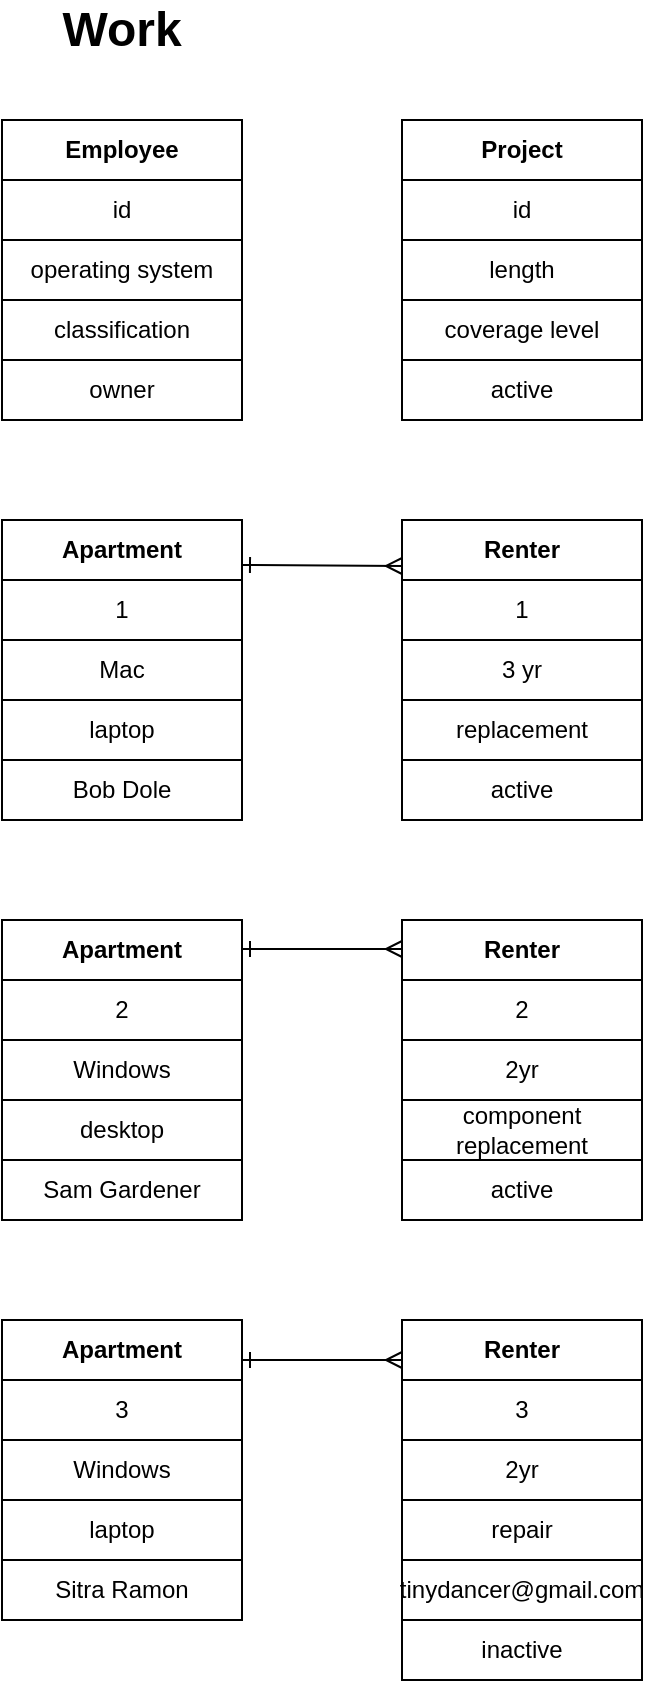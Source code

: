<mxfile>
    <diagram id="i4qwd7BM1C6YDnZz90gk" name="Page-1">
        <mxGraphModel dx="545" dy="673" grid="1" gridSize="10" guides="1" tooltips="1" connect="1" arrows="1" fold="1" page="1" pageScale="1" pageWidth="850" pageHeight="1100" math="0" shadow="0">
            <root>
                <mxCell id="0"/>
                <mxCell id="1" parent="0"/>
                <mxCell id="10" value="&lt;b&gt;Employee&lt;/b&gt;" style="rounded=0;whiteSpace=wrap;html=1;" parent="1" vertex="1">
                    <mxGeometry x="40" y="80" width="120" height="30" as="geometry"/>
                </mxCell>
                <mxCell id="11" value="id" style="rounded=0;whiteSpace=wrap;html=1;" parent="1" vertex="1">
                    <mxGeometry x="40" y="110" width="120" height="30" as="geometry"/>
                </mxCell>
                <mxCell id="12" value="operating system" style="rounded=0;whiteSpace=wrap;html=1;" parent="1" vertex="1">
                    <mxGeometry x="40" y="140" width="120" height="30" as="geometry"/>
                </mxCell>
                <mxCell id="13" value="classification" style="rounded=0;whiteSpace=wrap;html=1;" parent="1" vertex="1">
                    <mxGeometry x="40" y="170" width="120" height="30" as="geometry"/>
                </mxCell>
                <mxCell id="14" value="owner" style="rounded=0;whiteSpace=wrap;html=1;" parent="1" vertex="1">
                    <mxGeometry x="40" y="200" width="120" height="30" as="geometry"/>
                </mxCell>
                <mxCell id="15" value="Project" style="rounded=0;whiteSpace=wrap;html=1;fontStyle=1" parent="1" vertex="1">
                    <mxGeometry x="240" y="80" width="120" height="30" as="geometry"/>
                </mxCell>
                <mxCell id="16" value="id" style="rounded=0;whiteSpace=wrap;html=1;" parent="1" vertex="1">
                    <mxGeometry x="240" y="110" width="120" height="30" as="geometry"/>
                </mxCell>
                <mxCell id="17" value="length" style="rounded=0;whiteSpace=wrap;html=1;" parent="1" vertex="1">
                    <mxGeometry x="240" y="140" width="120" height="30" as="geometry"/>
                </mxCell>
                <mxCell id="18" value="coverage level" style="rounded=0;whiteSpace=wrap;html=1;" parent="1" vertex="1">
                    <mxGeometry x="240" y="170" width="120" height="30" as="geometry"/>
                </mxCell>
                <mxCell id="19" value="active" style="rounded=0;whiteSpace=wrap;html=1;" parent="1" vertex="1">
                    <mxGeometry x="240" y="200" width="120" height="30" as="geometry"/>
                </mxCell>
                <mxCell id="21" value="&lt;b&gt;Apartment&lt;/b&gt;" style="rounded=0;whiteSpace=wrap;html=1;" parent="1" vertex="1">
                    <mxGeometry x="40" y="280" width="120" height="30" as="geometry"/>
                </mxCell>
                <mxCell id="22" value="1" style="rounded=0;whiteSpace=wrap;html=1;" parent="1" vertex="1">
                    <mxGeometry x="40" y="310" width="120" height="30" as="geometry"/>
                </mxCell>
                <mxCell id="23" value="Mac" style="rounded=0;whiteSpace=wrap;html=1;" parent="1" vertex="1">
                    <mxGeometry x="40" y="340" width="120" height="30" as="geometry"/>
                </mxCell>
                <mxCell id="24" value="laptop" style="rounded=0;whiteSpace=wrap;html=1;" parent="1" vertex="1">
                    <mxGeometry x="40" y="370" width="120" height="30" as="geometry"/>
                </mxCell>
                <mxCell id="25" value="Bob Dole" style="rounded=0;whiteSpace=wrap;html=1;" parent="1" vertex="1">
                    <mxGeometry x="40" y="400" width="120" height="30" as="geometry"/>
                </mxCell>
                <mxCell id="26" value="Renter" style="rounded=0;whiteSpace=wrap;html=1;fontStyle=1" parent="1" vertex="1">
                    <mxGeometry x="240" y="280" width="120" height="30" as="geometry"/>
                </mxCell>
                <mxCell id="27" value="1" style="rounded=0;whiteSpace=wrap;html=1;" parent="1" vertex="1">
                    <mxGeometry x="240" y="310" width="120" height="30" as="geometry"/>
                </mxCell>
                <mxCell id="28" value="3 yr" style="rounded=0;whiteSpace=wrap;html=1;" parent="1" vertex="1">
                    <mxGeometry x="240" y="340" width="120" height="30" as="geometry"/>
                </mxCell>
                <mxCell id="29" value="replacement" style="rounded=0;whiteSpace=wrap;html=1;" parent="1" vertex="1">
                    <mxGeometry x="240" y="370" width="120" height="30" as="geometry"/>
                </mxCell>
                <mxCell id="30" value="active" style="rounded=0;whiteSpace=wrap;html=1;" parent="1" vertex="1">
                    <mxGeometry x="240" y="400" width="120" height="30" as="geometry"/>
                </mxCell>
                <mxCell id="32" value="Renter" style="rounded=0;whiteSpace=wrap;html=1;fontStyle=1" parent="1" vertex="1">
                    <mxGeometry x="240" y="480" width="120" height="30" as="geometry"/>
                </mxCell>
                <mxCell id="33" value="2" style="rounded=0;whiteSpace=wrap;html=1;" parent="1" vertex="1">
                    <mxGeometry x="240" y="510" width="120" height="30" as="geometry"/>
                </mxCell>
                <mxCell id="34" value="2yr" style="rounded=0;whiteSpace=wrap;html=1;" parent="1" vertex="1">
                    <mxGeometry x="240" y="540" width="120" height="30" as="geometry"/>
                </mxCell>
                <mxCell id="35" value="component replacement" style="rounded=0;whiteSpace=wrap;html=1;" parent="1" vertex="1">
                    <mxGeometry x="240" y="570" width="120" height="30" as="geometry"/>
                </mxCell>
                <mxCell id="36" value="active" style="rounded=0;whiteSpace=wrap;html=1;" parent="1" vertex="1">
                    <mxGeometry x="240" y="600" width="120" height="30" as="geometry"/>
                </mxCell>
                <mxCell id="38" value="Renter" style="rounded=0;whiteSpace=wrap;html=1;fontStyle=1" parent="1" vertex="1">
                    <mxGeometry x="240" y="680" width="120" height="30" as="geometry"/>
                </mxCell>
                <mxCell id="39" value="3" style="rounded=0;whiteSpace=wrap;html=1;" parent="1" vertex="1">
                    <mxGeometry x="240" y="710" width="120" height="30" as="geometry"/>
                </mxCell>
                <mxCell id="40" value="2yr" style="rounded=0;whiteSpace=wrap;html=1;" parent="1" vertex="1">
                    <mxGeometry x="240" y="740" width="120" height="30" as="geometry"/>
                </mxCell>
                <mxCell id="41" value="repair" style="rounded=0;whiteSpace=wrap;html=1;" parent="1" vertex="1">
                    <mxGeometry x="240" y="770" width="120" height="30" as="geometry"/>
                </mxCell>
                <mxCell id="42" value="tinydancer@gmail.com" style="rounded=0;whiteSpace=wrap;html=1;" parent="1" vertex="1">
                    <mxGeometry x="240" y="800" width="120" height="30" as="geometry"/>
                </mxCell>
                <mxCell id="43" value="inactive" style="rounded=0;whiteSpace=wrap;html=1;" parent="1" vertex="1">
                    <mxGeometry x="240" y="830" width="120" height="30" as="geometry"/>
                </mxCell>
                <mxCell id="44" value="&lt;b&gt;Apartment&lt;/b&gt;" style="rounded=0;whiteSpace=wrap;html=1;" parent="1" vertex="1">
                    <mxGeometry x="40" y="480" width="120" height="30" as="geometry"/>
                </mxCell>
                <mxCell id="45" value="2" style="rounded=0;whiteSpace=wrap;html=1;" parent="1" vertex="1">
                    <mxGeometry x="40" y="510" width="120" height="30" as="geometry"/>
                </mxCell>
                <mxCell id="46" value="Windows" style="rounded=0;whiteSpace=wrap;html=1;" parent="1" vertex="1">
                    <mxGeometry x="40" y="540" width="120" height="30" as="geometry"/>
                </mxCell>
                <mxCell id="47" value="desktop" style="rounded=0;whiteSpace=wrap;html=1;" parent="1" vertex="1">
                    <mxGeometry x="40" y="570" width="120" height="30" as="geometry"/>
                </mxCell>
                <mxCell id="48" value="Sam Gardener" style="rounded=0;whiteSpace=wrap;html=1;" parent="1" vertex="1">
                    <mxGeometry x="40" y="600" width="120" height="30" as="geometry"/>
                </mxCell>
                <mxCell id="49" value="&lt;b&gt;Apartment&lt;/b&gt;" style="rounded=0;whiteSpace=wrap;html=1;" parent="1" vertex="1">
                    <mxGeometry x="40" y="680" width="120" height="30" as="geometry"/>
                </mxCell>
                <mxCell id="50" value="3" style="rounded=0;whiteSpace=wrap;html=1;" parent="1" vertex="1">
                    <mxGeometry x="40" y="710" width="120" height="30" as="geometry"/>
                </mxCell>
                <mxCell id="51" value="Windows" style="rounded=0;whiteSpace=wrap;html=1;" parent="1" vertex="1">
                    <mxGeometry x="40" y="740" width="120" height="30" as="geometry"/>
                </mxCell>
                <mxCell id="52" value="laptop" style="rounded=0;whiteSpace=wrap;html=1;" parent="1" vertex="1">
                    <mxGeometry x="40" y="770" width="120" height="30" as="geometry"/>
                </mxCell>
                <mxCell id="53" value="Sitra Ramon" style="rounded=0;whiteSpace=wrap;html=1;" parent="1" vertex="1">
                    <mxGeometry x="40" y="800" width="120" height="30" as="geometry"/>
                </mxCell>
                <mxCell id="60" value="" style="endArrow=ERmany;startArrow=ERone;html=1;exitX=1;exitY=0.75;exitDx=0;exitDy=0;endFill=0;startFill=0;" parent="1" source="21" edge="1">
                    <mxGeometry width="50" height="50" relative="1" as="geometry">
                        <mxPoint x="180" y="350" as="sourcePoint"/>
                        <mxPoint x="240" y="303" as="targetPoint"/>
                    </mxGeometry>
                </mxCell>
                <mxCell id="61" value="" style="endArrow=ERmany;startArrow=ERone;html=1;entryX=0;entryY=0.75;entryDx=0;entryDy=0;exitX=1;exitY=0.75;exitDx=0;exitDy=0;endFill=0;startFill=0;" parent="1" edge="1">
                    <mxGeometry width="50" height="50" relative="1" as="geometry">
                        <mxPoint x="160" y="494.5" as="sourcePoint"/>
                        <mxPoint x="240" y="494.5" as="targetPoint"/>
                    </mxGeometry>
                </mxCell>
                <mxCell id="62" value="" style="endArrow=ERmany;startArrow=ERone;html=1;entryX=0;entryY=0.75;entryDx=0;entryDy=0;exitX=1;exitY=0.75;exitDx=0;exitDy=0;endFill=0;startFill=0;" parent="1" edge="1">
                    <mxGeometry width="50" height="50" relative="1" as="geometry">
                        <mxPoint x="160" y="700" as="sourcePoint"/>
                        <mxPoint x="240" y="700" as="targetPoint"/>
                    </mxGeometry>
                </mxCell>
                <mxCell id="63" value="Work" style="text;html=1;strokeColor=none;fillColor=none;align=center;verticalAlign=middle;whiteSpace=wrap;rounded=0;fontStyle=1;fontSize=24;" parent="1" vertex="1">
                    <mxGeometry x="70" y="20" width="60" height="30" as="geometry"/>
                </mxCell>
            </root>
        </mxGraphModel>
    </diagram>
</mxfile>
